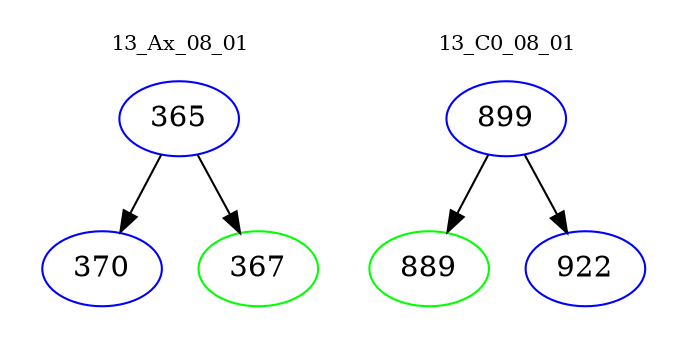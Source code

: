 digraph{
subgraph cluster_0 {
color = white
label = "13_Ax_08_01";
fontsize=10;
T0_365 [label="365", color="blue"]
T0_365 -> T0_370 [color="black"]
T0_370 [label="370", color="blue"]
T0_365 -> T0_367 [color="black"]
T0_367 [label="367", color="green"]
}
subgraph cluster_1 {
color = white
label = "13_C0_08_01";
fontsize=10;
T1_899 [label="899", color="blue"]
T1_899 -> T1_889 [color="black"]
T1_889 [label="889", color="green"]
T1_899 -> T1_922 [color="black"]
T1_922 [label="922", color="blue"]
}
}
